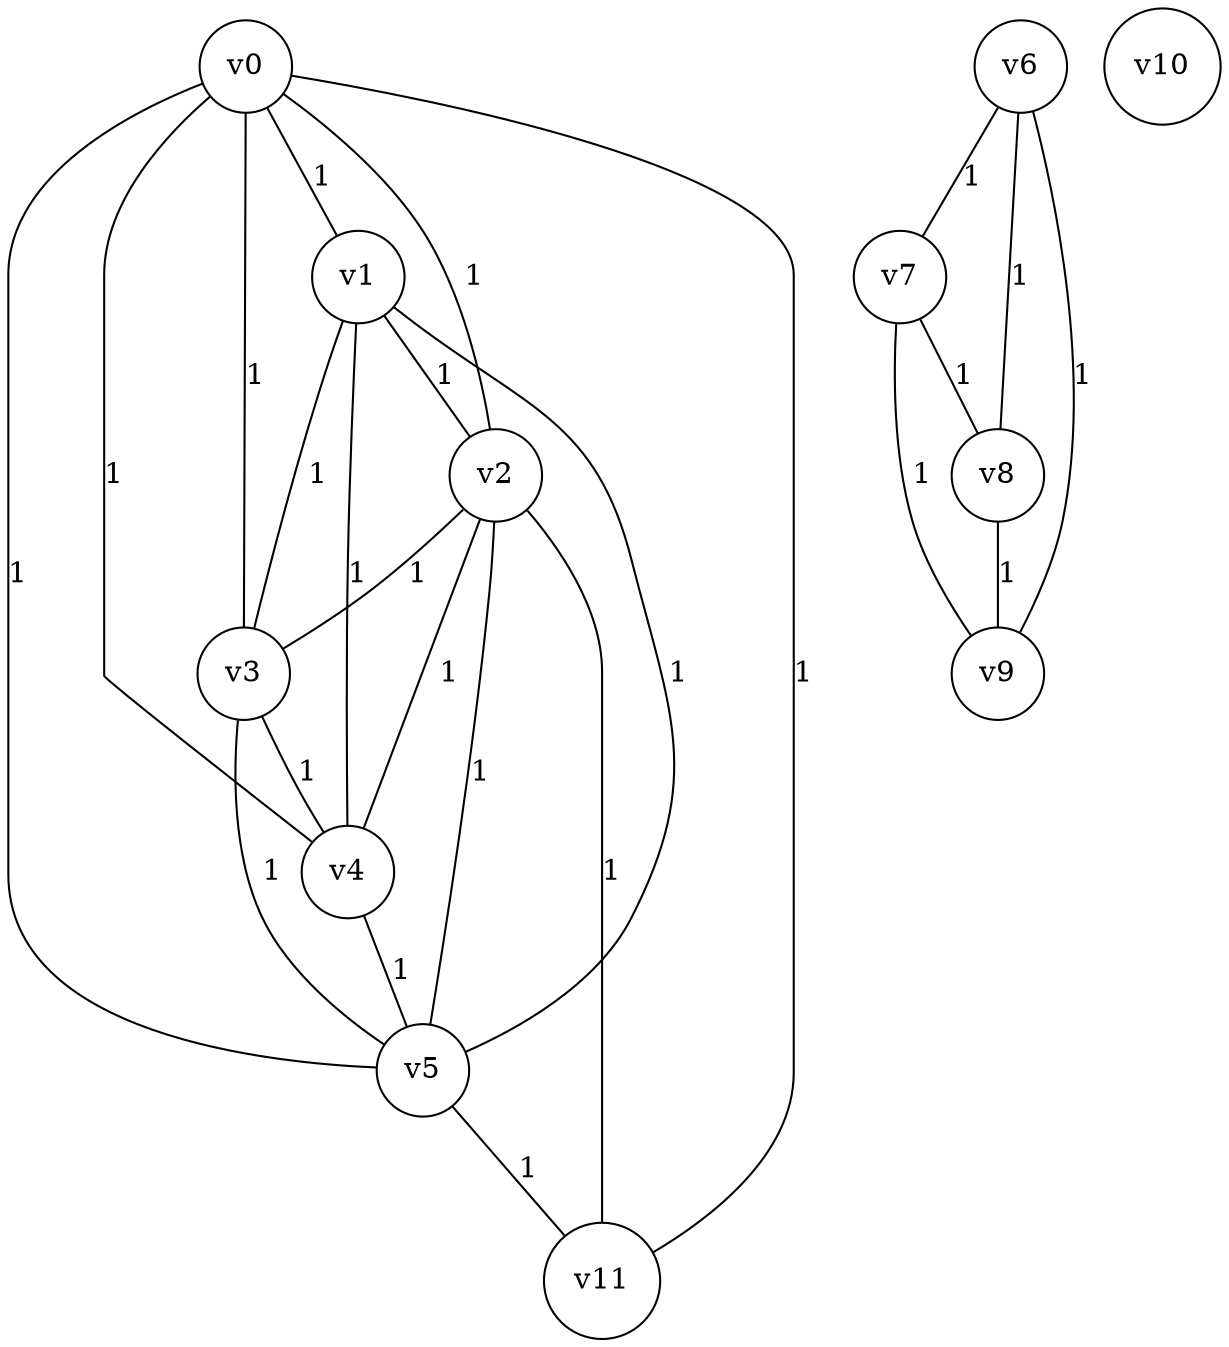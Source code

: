 graph
{
	node [shape=circle, label="v0"] 0;
	node [shape=circle, label="v1"] 1;
	node [shape=circle, label="v2"] 2;
	node [shape=circle, label="v3"] 3;
	node [shape=circle, label="v4"] 4;
	node [shape=circle, label="v5"] 5;
	node [shape=circle, label="v6"] 6;
	node [shape=circle, label="v7"] 7;
	node [shape=circle, label="v8"] 8;
	node [shape=circle, label="v9"] 9;
	node [shape=circle, label="v10"] 10;
	node [shape=circle, label="v11"] 11;
	0 -- 11 [label="1"]
	0 -- 1 [label="1"]
	0 -- 2 [label="1"]
	0 -- 3 [label="1"]
	0 -- 4 [label="1"]
	0 -- 5 [label="1"]
	1 -- 2 [label="1"]
	1 -- 3 [label="1"]
	1 -- 4 [label="1"]
	1 -- 5 [label="1"]
	2 -- 11 [label="1"]
	2 -- 3 [label="1"]
	2 -- 4 [label="1"]
	2 -- 5 [label="1"]
	3 -- 4 [label="1"]
	3 -- 5 [label="1"]
	4 -- 5 [label="1"]
	5 -- 11 [label="1"]
	6 -- 7 [label="1"]
	6 -- 8 [label="1"]
	6 -- 9 [label="1"]
	7 -- 8 [label="1"]
	7 -- 9 [label="1"]
	8 -- 9 [label="1"]
}
